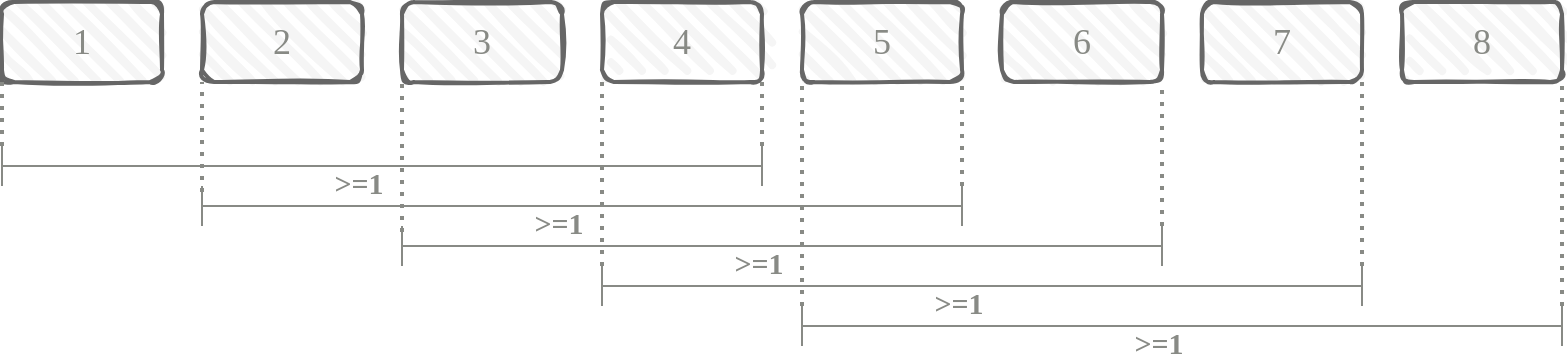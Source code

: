 <mxfile version="26.0.6">
  <diagram name="Page-1" id="Srwmvj1BYV8iuDla-JvW">
    <mxGraphModel dx="880" dy="486" grid="0" gridSize="5" guides="1" tooltips="1" connect="1" arrows="1" fold="1" page="1" pageScale="1" pageWidth="850" pageHeight="1100" math="0" shadow="0">
      <root>
        <mxCell id="0" />
        <mxCell id="1" parent="0" />
        <mxCell id="u3hwHGO52IV3qaRbZjv1-1" value="1" style="rounded=1;whiteSpace=wrap;html=1;strokeWidth=2;fillWeight=4;hachureGap=8;hachureAngle=45;fillColor=#f5f5f5;sketch=1;imageWidth=12;imageHeight=12;strokeColor=#666666;fontColor=light-dark(#888a85, #c1c1c1);fontSize=18;fontFamily=Verdana;" vertex="1" parent="1">
          <mxGeometry x="20" y="20" width="80" height="40" as="geometry" />
        </mxCell>
        <mxCell id="u3hwHGO52IV3qaRbZjv1-2" value="2" style="rounded=1;whiteSpace=wrap;html=1;strokeWidth=2;fillWeight=4;hachureGap=8;hachureAngle=45;fillColor=#f5f5f5;sketch=1;imageWidth=12;imageHeight=12;strokeColor=#666666;fontColor=light-dark(#888a85, #c1c1c1);fontFamily=Verdana;fontSize=18;" vertex="1" parent="1">
          <mxGeometry x="120" y="20" width="80" height="40" as="geometry" />
        </mxCell>
        <mxCell id="u3hwHGO52IV3qaRbZjv1-3" value="3" style="rounded=1;whiteSpace=wrap;html=1;strokeWidth=2;fillWeight=4;hachureGap=8;hachureAngle=45;fillColor=#f5f5f5;sketch=1;imageWidth=12;imageHeight=12;strokeColor=#666666;fontColor=light-dark(#888a85, #c1c1c1);fontFamily=Verdana;fontSize=18;" vertex="1" parent="1">
          <mxGeometry x="220" y="20" width="80" height="40" as="geometry" />
        </mxCell>
        <mxCell id="u3hwHGO52IV3qaRbZjv1-5" value="7" style="rounded=1;whiteSpace=wrap;html=1;strokeWidth=2;fillWeight=4;hachureGap=8;hachureAngle=45;fillColor=#f5f5f5;sketch=1;imageWidth=12;imageHeight=12;strokeColor=#666666;fontColor=light-dark(#888a85, #c1c1c1);fontFamily=Verdana;fontSize=18;" vertex="1" parent="1">
          <mxGeometry x="620" y="20" width="80" height="40" as="geometry" />
        </mxCell>
        <mxCell id="u3hwHGO52IV3qaRbZjv1-6" value="6" style="rounded=1;whiteSpace=wrap;html=1;strokeWidth=2;fillWeight=4;hachureGap=8;hachureAngle=45;fillColor=#f5f5f5;sketch=1;imageWidth=12;imageHeight=12;strokeColor=#666666;fontColor=light-dark(#888a85, #c1c1c1);fontFamily=Verdana;fontSize=18;" vertex="1" parent="1">
          <mxGeometry x="520" y="20" width="80" height="40" as="geometry" />
        </mxCell>
        <mxCell id="u3hwHGO52IV3qaRbZjv1-7" value="5" style="rounded=1;whiteSpace=wrap;html=1;strokeWidth=2;fillWeight=4;hachureGap=8;hachureAngle=45;fillColor=#f5f5f5;sketch=1;imageWidth=12;imageHeight=12;strokeColor=#666666;fontColor=light-dark(#888a85, #c1c1c1);fontFamily=Verdana;fontSize=18;" vertex="1" parent="1">
          <mxGeometry x="420" y="20" width="80" height="40" as="geometry" />
        </mxCell>
        <mxCell id="u3hwHGO52IV3qaRbZjv1-8" value="4" style="rounded=1;whiteSpace=wrap;html=1;strokeWidth=2;fillWeight=4;hachureGap=8;hachureAngle=45;fillColor=#f5f5f5;sketch=1;imageWidth=12;imageHeight=12;strokeColor=#666666;fontColor=light-dark(#888a85, #c1c1c1);fontFamily=Verdana;fontSize=18;" vertex="1" parent="1">
          <mxGeometry x="320" y="20" width="80" height="40" as="geometry" />
        </mxCell>
        <mxCell id="u3hwHGO52IV3qaRbZjv1-9" value="8" style="rounded=1;whiteSpace=wrap;html=1;strokeWidth=2;fillWeight=4;hachureGap=8;hachureAngle=45;fillColor=#f5f5f5;sketch=1;imageWidth=12;imageHeight=12;strokeColor=#666666;fontColor=light-dark(#888a85, #c1c1c1);fontFamily=Verdana;fontSize=18;" vertex="1" parent="1">
          <mxGeometry x="720" y="20" width="80" height="40" as="geometry" />
        </mxCell>
        <mxCell id="u3hwHGO52IV3qaRbZjv1-10" value="" style="endArrow=none;dashed=1;html=1;dashPattern=1 2;strokeWidth=2;rounded=0;entryX=0;entryY=1;entryDx=0;entryDy=0;strokeColor=light-dark(#888a85, #ededed);exitX=0;exitY=0;exitDx=0;exitDy=0;exitPerimeter=0;" edge="1" parent="1" source="u3hwHGO52IV3qaRbZjv1-15" target="u3hwHGO52IV3qaRbZjv1-1">
          <mxGeometry width="50" height="50" relative="1" as="geometry">
            <mxPoint x="20" y="100" as="sourcePoint" />
            <mxPoint x="125" y="80" as="targetPoint" />
          </mxGeometry>
        </mxCell>
        <mxCell id="u3hwHGO52IV3qaRbZjv1-15" value="" style="shape=crossbar;whiteSpace=wrap;html=1;rounded=1;fontColor=light-dark(#888a85, #ededed);strokeColor=light-dark(#888a85, #ededed);" vertex="1" parent="1">
          <mxGeometry x="20" y="92" width="380" height="20" as="geometry" />
        </mxCell>
        <mxCell id="u3hwHGO52IV3qaRbZjv1-16" value="" style="shape=crossbar;whiteSpace=wrap;html=1;rounded=1;strokeColor=light-dark(#888a85, #ededed);" vertex="1" parent="1">
          <mxGeometry x="120" y="112" width="380" height="20" as="geometry" />
        </mxCell>
        <mxCell id="u3hwHGO52IV3qaRbZjv1-17" value="" style="shape=crossbar;whiteSpace=wrap;html=1;rounded=1;strokeColor=light-dark(#888a85, #ededed);" vertex="1" parent="1">
          <mxGeometry x="220" y="132" width="380" height="20" as="geometry" />
        </mxCell>
        <mxCell id="u3hwHGO52IV3qaRbZjv1-18" value="" style="shape=crossbar;whiteSpace=wrap;html=1;rounded=1;strokeColor=light-dark(#888a85, #ededed);" vertex="1" parent="1">
          <mxGeometry x="320" y="152" width="380" height="20" as="geometry" />
        </mxCell>
        <mxCell id="u3hwHGO52IV3qaRbZjv1-19" value="" style="shape=crossbar;whiteSpace=wrap;html=1;rounded=1;strokeColor=light-dark(#888a85, #ededed);" vertex="1" parent="1">
          <mxGeometry x="420" y="172" width="380" height="20" as="geometry" />
        </mxCell>
        <mxCell id="u3hwHGO52IV3qaRbZjv1-20" value="" style="endArrow=none;dashed=1;html=1;dashPattern=1 2;strokeWidth=2;rounded=0;entryX=0;entryY=1;entryDx=0;entryDy=0;strokeColor=light-dark(#888a85, #ededed);" edge="1" parent="1" target="u3hwHGO52IV3qaRbZjv1-2">
          <mxGeometry width="50" height="50" relative="1" as="geometry">
            <mxPoint x="120" y="115" as="sourcePoint" />
            <mxPoint x="25" y="65" as="targetPoint" />
          </mxGeometry>
        </mxCell>
        <mxCell id="u3hwHGO52IV3qaRbZjv1-21" value="" style="endArrow=none;dashed=1;html=1;dashPattern=1 2;strokeWidth=2;rounded=0;entryX=0;entryY=1;entryDx=0;entryDy=0;strokeColor=light-dark(#888a85, #ededed);" edge="1" parent="1" target="u3hwHGO52IV3qaRbZjv1-3">
          <mxGeometry width="50" height="50" relative="1" as="geometry">
            <mxPoint x="220" y="135" as="sourcePoint" />
            <mxPoint x="125" y="65" as="targetPoint" />
          </mxGeometry>
        </mxCell>
        <mxCell id="u3hwHGO52IV3qaRbZjv1-22" value="" style="endArrow=none;dashed=1;html=1;dashPattern=1 2;strokeWidth=2;rounded=0;entryX=0;entryY=1;entryDx=0;entryDy=0;strokeColor=light-dark(#888a85, #ededed);exitX=0;exitY=0;exitDx=0;exitDy=0;exitPerimeter=0;" edge="1" parent="1" source="u3hwHGO52IV3qaRbZjv1-18" target="u3hwHGO52IV3qaRbZjv1-8">
          <mxGeometry width="50" height="50" relative="1" as="geometry">
            <mxPoint x="225" y="140" as="sourcePoint" />
            <mxPoint x="225" y="65" as="targetPoint" />
          </mxGeometry>
        </mxCell>
        <mxCell id="u3hwHGO52IV3qaRbZjv1-23" value="" style="endArrow=none;dashed=1;html=1;dashPattern=1 2;strokeWidth=2;rounded=0;entryX=0;entryY=1;entryDx=0;entryDy=0;strokeColor=light-dark(#888a85, #ededed);exitX=0;exitY=0;exitDx=0;exitDy=0;exitPerimeter=0;" edge="1" parent="1" source="u3hwHGO52IV3qaRbZjv1-19" target="u3hwHGO52IV3qaRbZjv1-7">
          <mxGeometry width="50" height="50" relative="1" as="geometry">
            <mxPoint x="325" y="157" as="sourcePoint" />
            <mxPoint x="325" y="65" as="targetPoint" />
          </mxGeometry>
        </mxCell>
        <mxCell id="u3hwHGO52IV3qaRbZjv1-24" value="" style="endArrow=none;dashed=1;html=1;dashPattern=1 2;strokeWidth=2;rounded=0;entryX=1;entryY=1;entryDx=0;entryDy=0;strokeColor=light-dark(#888a85, #ededed);exitX=1;exitY=0;exitDx=0;exitDy=0;exitPerimeter=0;" edge="1" parent="1" source="u3hwHGO52IV3qaRbZjv1-15" target="u3hwHGO52IV3qaRbZjv1-8">
          <mxGeometry width="50" height="50" relative="1" as="geometry">
            <mxPoint x="425" y="177" as="sourcePoint" />
            <mxPoint x="425" y="65" as="targetPoint" />
          </mxGeometry>
        </mxCell>
        <mxCell id="u3hwHGO52IV3qaRbZjv1-25" value="" style="endArrow=none;dashed=1;html=1;dashPattern=1 2;strokeWidth=2;rounded=0;entryX=1;entryY=1;entryDx=0;entryDy=0;strokeColor=light-dark(#888a85, #ededed);exitX=1;exitY=0;exitDx=0;exitDy=0;exitPerimeter=0;" edge="1" parent="1" source="u3hwHGO52IV3qaRbZjv1-16" target="u3hwHGO52IV3qaRbZjv1-7">
          <mxGeometry width="50" height="50" relative="1" as="geometry">
            <mxPoint x="430" y="182" as="sourcePoint" />
            <mxPoint x="430" y="70" as="targetPoint" />
          </mxGeometry>
        </mxCell>
        <mxCell id="u3hwHGO52IV3qaRbZjv1-26" value="" style="endArrow=none;dashed=1;html=1;dashPattern=1 2;strokeWidth=2;rounded=0;entryX=1;entryY=1;entryDx=0;entryDy=0;strokeColor=light-dark(#888a85, #ededed);exitX=1;exitY=0;exitDx=0;exitDy=0;exitPerimeter=0;" edge="1" parent="1" source="u3hwHGO52IV3qaRbZjv1-17" target="u3hwHGO52IV3qaRbZjv1-6">
          <mxGeometry width="50" height="50" relative="1" as="geometry">
            <mxPoint x="435" y="187" as="sourcePoint" />
            <mxPoint x="435" y="75" as="targetPoint" />
          </mxGeometry>
        </mxCell>
        <mxCell id="u3hwHGO52IV3qaRbZjv1-27" value="" style="endArrow=none;dashed=1;html=1;dashPattern=1 2;strokeWidth=2;rounded=0;entryX=1;entryY=1;entryDx=0;entryDy=0;strokeColor=light-dark(#888a85, #ededed);exitX=1;exitY=0;exitDx=0;exitDy=0;exitPerimeter=0;" edge="1" parent="1" source="u3hwHGO52IV3qaRbZjv1-18" target="u3hwHGO52IV3qaRbZjv1-5">
          <mxGeometry width="50" height="50" relative="1" as="geometry">
            <mxPoint x="440" y="192" as="sourcePoint" />
            <mxPoint x="440" y="80" as="targetPoint" />
          </mxGeometry>
        </mxCell>
        <mxCell id="u3hwHGO52IV3qaRbZjv1-28" value="" style="endArrow=none;dashed=1;html=1;dashPattern=1 2;strokeWidth=2;rounded=0;entryX=1;entryY=1;entryDx=0;entryDy=0;strokeColor=light-dark(#888a85, #ededed);exitX=1;exitY=0;exitDx=0;exitDy=0;exitPerimeter=0;" edge="1" parent="1" source="u3hwHGO52IV3qaRbZjv1-19" target="u3hwHGO52IV3qaRbZjv1-9">
          <mxGeometry width="50" height="50" relative="1" as="geometry">
            <mxPoint x="445" y="197" as="sourcePoint" />
            <mxPoint x="445" y="85" as="targetPoint" />
          </mxGeometry>
        </mxCell>
        <mxCell id="u3hwHGO52IV3qaRbZjv1-29" value="&amp;gt;=1" style="text;strokeColor=none;fillColor=none;html=1;fontSize=15;fontStyle=1;verticalAlign=middle;align=center;fontColor=light-dark(#888a85, #ededed);fontFamily=Verdana;" vertex="1" parent="1">
          <mxGeometry x="175" y="100" width="45" height="20" as="geometry" />
        </mxCell>
        <mxCell id="u3hwHGO52IV3qaRbZjv1-30" value="&amp;gt;=1" style="text;strokeColor=none;fillColor=none;html=1;fontSize=15;fontStyle=1;verticalAlign=middle;align=center;fontColor=light-dark(#888a85, #ededed);fontFamily=Verdana;" vertex="1" parent="1">
          <mxGeometry x="275" y="120" width="45" height="20" as="geometry" />
        </mxCell>
        <mxCell id="u3hwHGO52IV3qaRbZjv1-31" value="&amp;gt;=1" style="text;strokeColor=none;fillColor=none;html=1;fontSize=15;fontStyle=1;verticalAlign=middle;align=center;fontColor=light-dark(#888a85, #ededed);fontFamily=Verdana;" vertex="1" parent="1">
          <mxGeometry x="375" y="140" width="45" height="20" as="geometry" />
        </mxCell>
        <mxCell id="u3hwHGO52IV3qaRbZjv1-32" value="&amp;gt;=1" style="text;strokeColor=none;fillColor=none;html=1;fontSize=15;fontStyle=1;verticalAlign=middle;align=center;fontColor=light-dark(#888a85, #ededed);fontFamily=Verdana;" vertex="1" parent="1">
          <mxGeometry x="475" y="160" width="45" height="20" as="geometry" />
        </mxCell>
        <mxCell id="u3hwHGO52IV3qaRbZjv1-33" value="&amp;gt;=1" style="text;strokeColor=none;fillColor=none;html=1;fontSize=15;fontStyle=1;verticalAlign=middle;align=center;fontColor=light-dark(#888a85, #ededed);fontFamily=Verdana;" vertex="1" parent="1">
          <mxGeometry x="575" y="180" width="45" height="20" as="geometry" />
        </mxCell>
      </root>
    </mxGraphModel>
  </diagram>
</mxfile>
